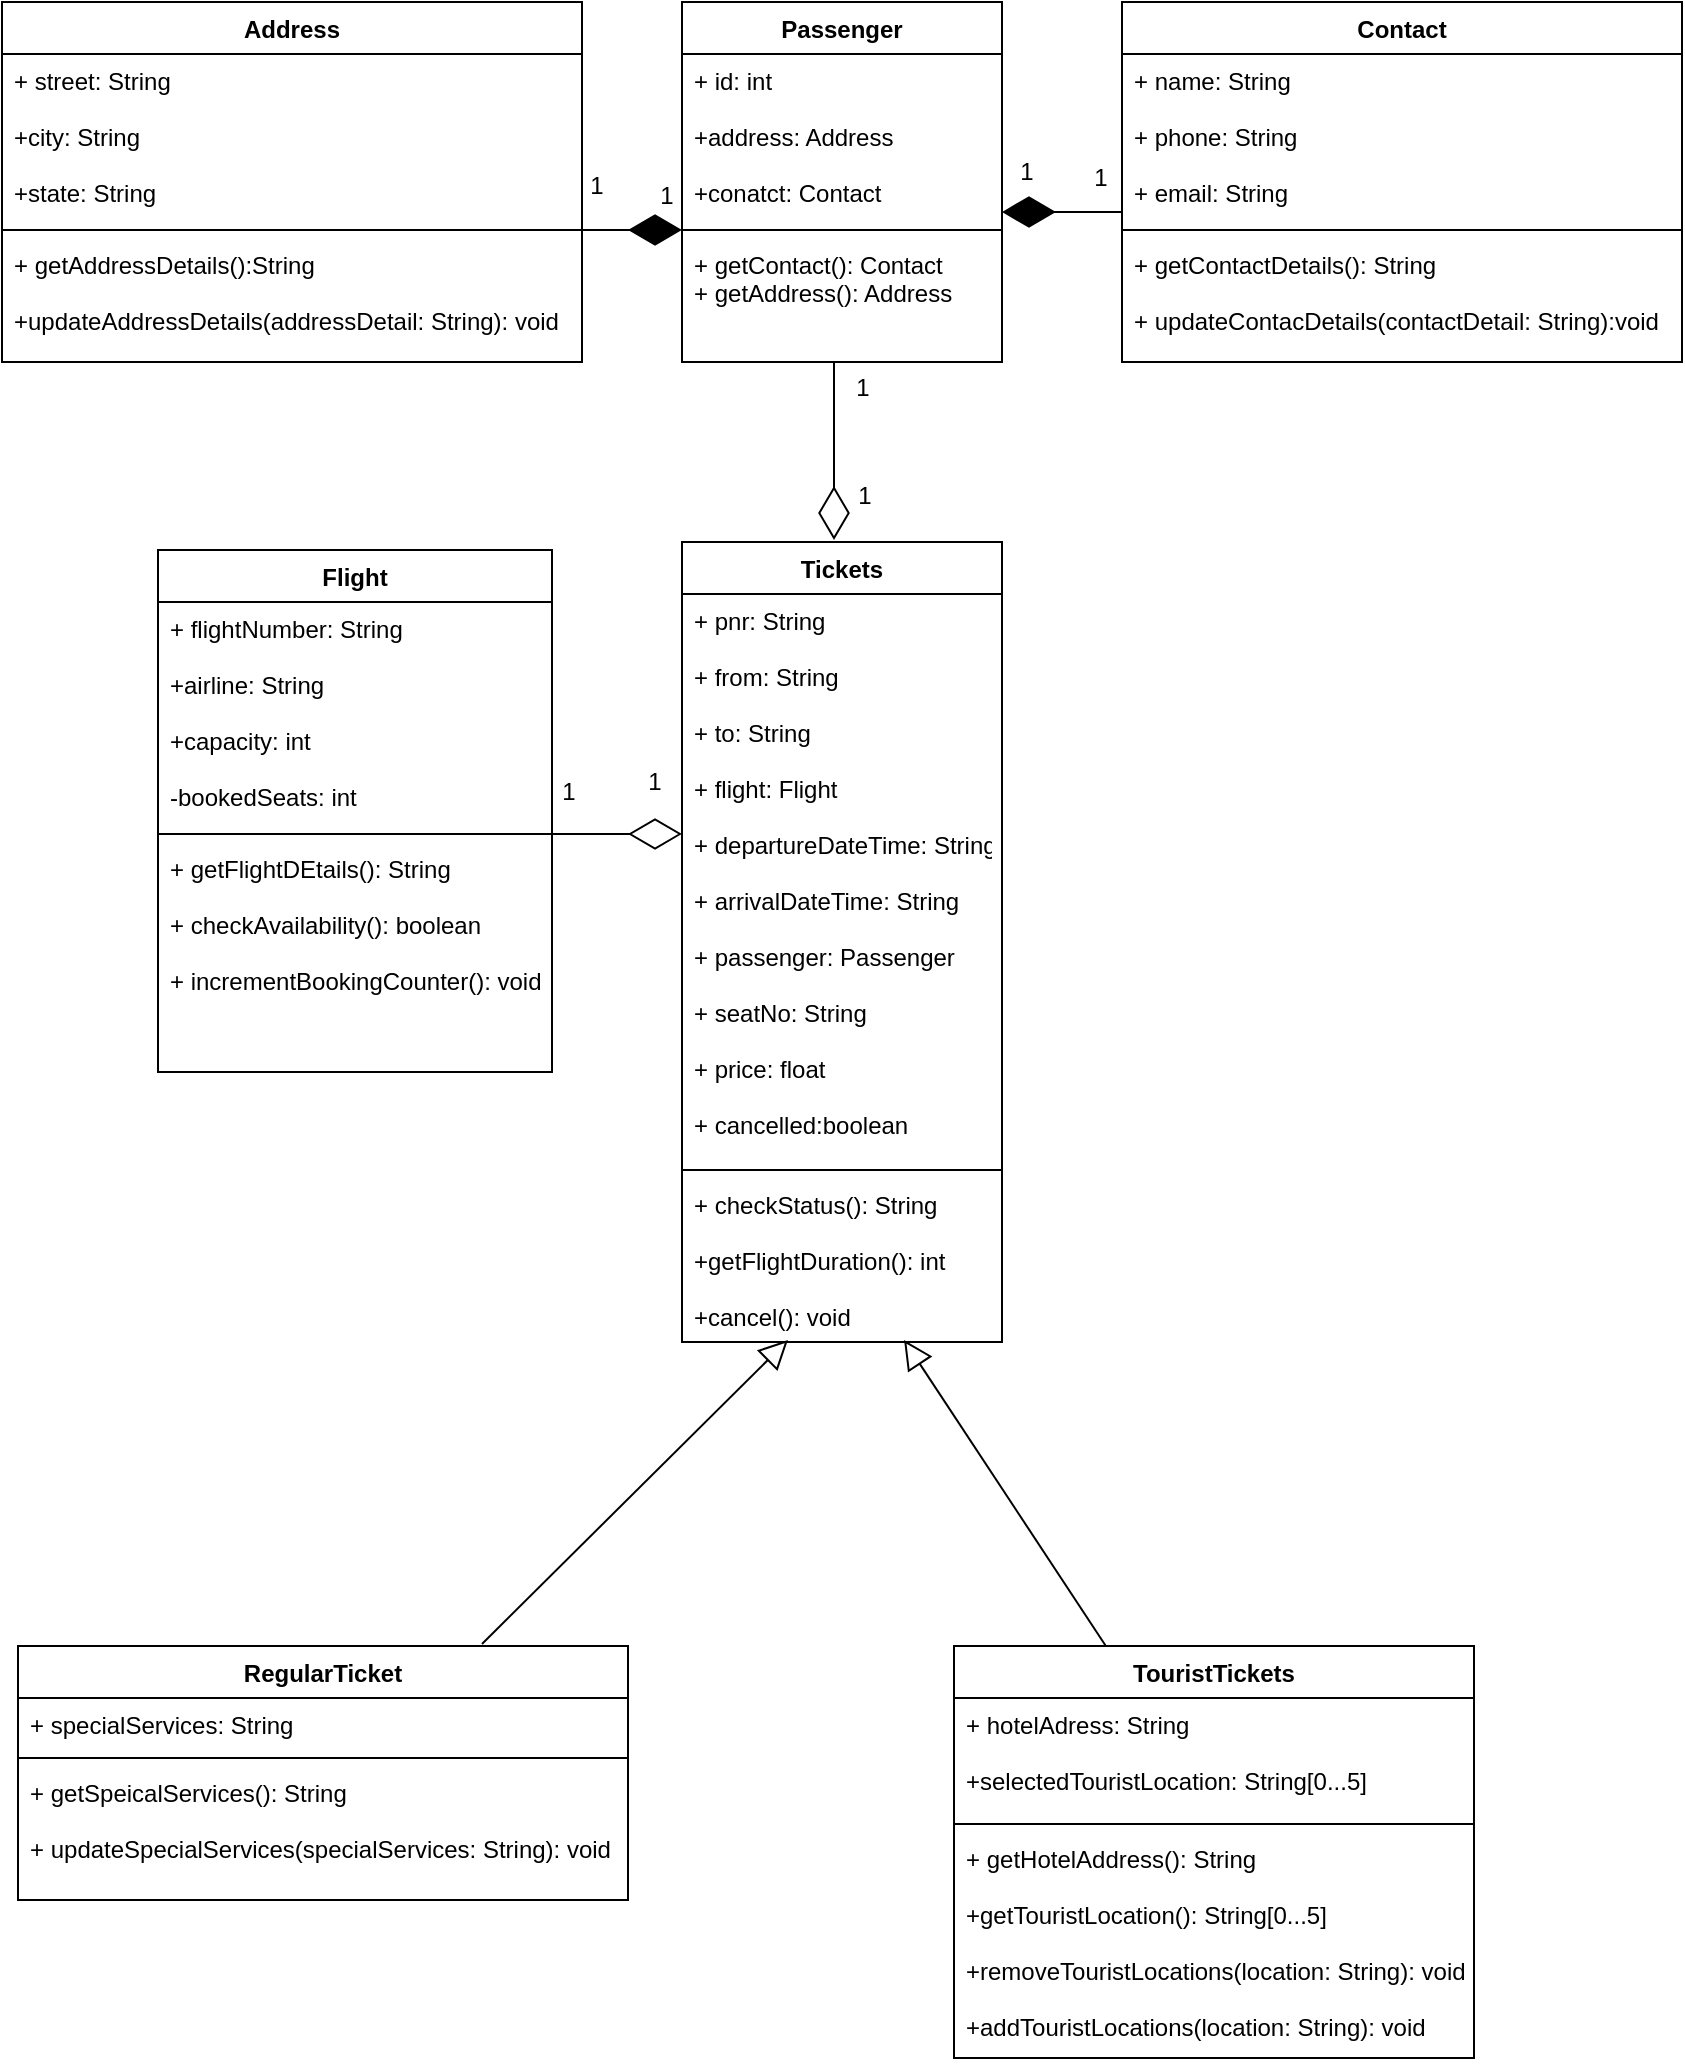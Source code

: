 <mxfile version="14.6.3" type="device"><diagram id="DF7BTEr1FDIvKcy1FoLk" name="Page-1"><mxGraphModel dx="868" dy="520" grid="0" gridSize="10" guides="1" tooltips="1" connect="1" arrows="1" fold="1" page="0" pageScale="1" pageWidth="413" pageHeight="583" math="0" shadow="0"><root><mxCell id="0"/><mxCell id="1" parent="0"/><mxCell id="mBLglTa8eC9f9-06ht0y-1" value="Address" style="swimlane;fontStyle=1;align=center;verticalAlign=top;childLayout=stackLayout;horizontal=1;startSize=26;horizontalStack=0;resizeParent=1;resizeParentMax=0;resizeLast=0;collapsible=1;marginBottom=0;" parent="1" vertex="1"><mxGeometry x="80" y="120" width="290" height="180" as="geometry"/></mxCell><mxCell id="mBLglTa8eC9f9-06ht0y-2" value="+ street: String&#10;&#10;+city: String&#10;&#10;+state: String" style="text;strokeColor=none;fillColor=none;align=left;verticalAlign=top;spacingLeft=4;spacingRight=4;overflow=hidden;rotatable=0;points=[[0,0.5],[1,0.5]];portConstraint=eastwest;" parent="mBLglTa8eC9f9-06ht0y-1" vertex="1"><mxGeometry y="26" width="290" height="84" as="geometry"/></mxCell><mxCell id="mBLglTa8eC9f9-06ht0y-3" value="" style="line;strokeWidth=1;fillColor=none;align=left;verticalAlign=middle;spacingTop=-1;spacingLeft=3;spacingRight=3;rotatable=0;labelPosition=right;points=[];portConstraint=eastwest;" parent="mBLglTa8eC9f9-06ht0y-1" vertex="1"><mxGeometry y="110" width="290" height="8" as="geometry"/></mxCell><mxCell id="mBLglTa8eC9f9-06ht0y-4" value="+ getAddressDetails():String&#10;&#10;+updateAddressDetails(addressDetail: String): void&#10;" style="text;strokeColor=none;fillColor=none;align=left;verticalAlign=top;spacingLeft=4;spacingRight=4;overflow=hidden;rotatable=0;points=[[0,0.5],[1,0.5]];portConstraint=eastwest;" parent="mBLglTa8eC9f9-06ht0y-1" vertex="1"><mxGeometry y="118" width="290" height="62" as="geometry"/></mxCell><mxCell id="mBLglTa8eC9f9-06ht0y-5" value="Contact" style="swimlane;fontStyle=1;align=center;verticalAlign=top;childLayout=stackLayout;horizontal=1;startSize=26;horizontalStack=0;resizeParent=1;resizeParentMax=0;resizeLast=0;collapsible=1;marginBottom=0;" parent="1" vertex="1"><mxGeometry x="640" y="120" width="280" height="180" as="geometry"/></mxCell><mxCell id="mBLglTa8eC9f9-06ht0y-6" value="+ name: String&#10;&#10;+ phone: String&#10;&#10;+ email: String" style="text;strokeColor=none;fillColor=none;align=left;verticalAlign=top;spacingLeft=4;spacingRight=4;overflow=hidden;rotatable=0;points=[[0,0.5],[1,0.5]];portConstraint=eastwest;" parent="mBLglTa8eC9f9-06ht0y-5" vertex="1"><mxGeometry y="26" width="280" height="84" as="geometry"/></mxCell><mxCell id="mBLglTa8eC9f9-06ht0y-7" value="" style="line;strokeWidth=1;fillColor=none;align=left;verticalAlign=middle;spacingTop=-1;spacingLeft=3;spacingRight=3;rotatable=0;labelPosition=right;points=[];portConstraint=eastwest;" parent="mBLglTa8eC9f9-06ht0y-5" vertex="1"><mxGeometry y="110" width="280" height="8" as="geometry"/></mxCell><mxCell id="mBLglTa8eC9f9-06ht0y-8" value="+ getContactDetails(): String&#10;&#10;+ updateContacDetails(contactDetail: String):void" style="text;strokeColor=none;fillColor=none;align=left;verticalAlign=top;spacingLeft=4;spacingRight=4;overflow=hidden;rotatable=0;points=[[0,0.5],[1,0.5]];portConstraint=eastwest;" parent="mBLglTa8eC9f9-06ht0y-5" vertex="1"><mxGeometry y="118" width="280" height="62" as="geometry"/></mxCell><mxCell id="mBLglTa8eC9f9-06ht0y-9" value="Flight" style="swimlane;fontStyle=1;align=center;verticalAlign=top;childLayout=stackLayout;horizontal=1;startSize=26;horizontalStack=0;resizeParent=1;resizeParentMax=0;resizeLast=0;collapsible=1;marginBottom=0;" parent="1" vertex="1"><mxGeometry x="158" y="394" width="197" height="261" as="geometry"/></mxCell><mxCell id="mBLglTa8eC9f9-06ht0y-10" value="+ flightNumber: String&#10;&#10;+airline: String&#10;&#10;+capacity: int&#10;&#10;-bookedSeats: int" style="text;strokeColor=none;fillColor=none;align=left;verticalAlign=top;spacingLeft=4;spacingRight=4;overflow=hidden;rotatable=0;points=[[0,0.5],[1,0.5]];portConstraint=eastwest;" parent="mBLglTa8eC9f9-06ht0y-9" vertex="1"><mxGeometry y="26" width="197" height="112" as="geometry"/></mxCell><mxCell id="mBLglTa8eC9f9-06ht0y-11" value="" style="line;strokeWidth=1;fillColor=none;align=left;verticalAlign=middle;spacingTop=-1;spacingLeft=3;spacingRight=3;rotatable=0;labelPosition=right;points=[];portConstraint=eastwest;" parent="mBLglTa8eC9f9-06ht0y-9" vertex="1"><mxGeometry y="138" width="197" height="8" as="geometry"/></mxCell><mxCell id="mBLglTa8eC9f9-06ht0y-12" value="+ getFlightDEtails(): String&#10;&#10;+ checkAvailability(): boolean&#10;&#10;+ incrementBookingCounter(): void" style="text;strokeColor=none;fillColor=none;align=left;verticalAlign=top;spacingLeft=4;spacingRight=4;overflow=hidden;rotatable=0;points=[[0,0.5],[1,0.5]];portConstraint=eastwest;" parent="mBLglTa8eC9f9-06ht0y-9" vertex="1"><mxGeometry y="146" width="197" height="115" as="geometry"/></mxCell><mxCell id="mBLglTa8eC9f9-06ht0y-13" value="Passenger" style="swimlane;fontStyle=1;align=center;verticalAlign=top;childLayout=stackLayout;horizontal=1;startSize=26;horizontalStack=0;resizeParent=1;resizeParentMax=0;resizeLast=0;collapsible=1;marginBottom=0;" parent="1" vertex="1"><mxGeometry x="420" y="120" width="160" height="180" as="geometry"/></mxCell><mxCell id="mBLglTa8eC9f9-06ht0y-14" value="+ id: int&#10;&#10;+address: Address&#10;&#10;+conatct: Contact" style="text;strokeColor=none;fillColor=none;align=left;verticalAlign=top;spacingLeft=4;spacingRight=4;overflow=hidden;rotatable=0;points=[[0,0.5],[1,0.5]];portConstraint=eastwest;" parent="mBLglTa8eC9f9-06ht0y-13" vertex="1"><mxGeometry y="26" width="160" height="84" as="geometry"/></mxCell><mxCell id="mBLglTa8eC9f9-06ht0y-15" value="" style="line;strokeWidth=1;fillColor=none;align=left;verticalAlign=middle;spacingTop=-1;spacingLeft=3;spacingRight=3;rotatable=0;labelPosition=right;points=[];portConstraint=eastwest;" parent="mBLglTa8eC9f9-06ht0y-13" vertex="1"><mxGeometry y="110" width="160" height="8" as="geometry"/></mxCell><mxCell id="mBLglTa8eC9f9-06ht0y-16" value="+ getContact(): Contact&#10;+ getAddress(): Address&#10;" style="text;strokeColor=none;fillColor=none;align=left;verticalAlign=top;spacingLeft=4;spacingRight=4;overflow=hidden;rotatable=0;points=[[0,0.5],[1,0.5]];portConstraint=eastwest;" parent="mBLglTa8eC9f9-06ht0y-13" vertex="1"><mxGeometry y="118" width="160" height="62" as="geometry"/></mxCell><mxCell id="mBLglTa8eC9f9-06ht0y-21" value="Tickets" style="swimlane;fontStyle=1;align=center;verticalAlign=top;childLayout=stackLayout;horizontal=1;startSize=26;horizontalStack=0;resizeParent=1;resizeParentMax=0;resizeLast=0;collapsible=1;marginBottom=0;" parent="1" vertex="1"><mxGeometry x="420" y="390" width="160" height="400" as="geometry"/></mxCell><mxCell id="mBLglTa8eC9f9-06ht0y-22" value="+ pnr: String&#10;&#10;+ from: String&#10;&#10;+ to: String&#10;&#10;+ flight: Flight&#10;&#10;+ departureDateTime: String&#10;&#10;+ arrivalDateTime: String&#10;&#10;+ passenger: Passenger&#10;&#10;+ seatNo: String&#10;&#10;+ price: float&#10;&#10;+ cancelled:boolean" style="text;strokeColor=none;fillColor=none;align=left;verticalAlign=top;spacingLeft=4;spacingRight=4;overflow=hidden;rotatable=0;points=[[0,0.5],[1,0.5]];portConstraint=eastwest;" parent="mBLglTa8eC9f9-06ht0y-21" vertex="1"><mxGeometry y="26" width="160" height="284" as="geometry"/></mxCell><mxCell id="mBLglTa8eC9f9-06ht0y-23" value="" style="line;strokeWidth=1;fillColor=none;align=left;verticalAlign=middle;spacingTop=-1;spacingLeft=3;spacingRight=3;rotatable=0;labelPosition=right;points=[];portConstraint=eastwest;" parent="mBLglTa8eC9f9-06ht0y-21" vertex="1"><mxGeometry y="310" width="160" height="8" as="geometry"/></mxCell><mxCell id="mBLglTa8eC9f9-06ht0y-24" value="+ checkStatus(): String&#10;&#10;+getFlightDuration(): int&#10;&#10;+cancel(): void" style="text;strokeColor=none;fillColor=none;align=left;verticalAlign=top;spacingLeft=4;spacingRight=4;overflow=hidden;rotatable=0;points=[[0,0.5],[1,0.5]];portConstraint=eastwest;" parent="mBLglTa8eC9f9-06ht0y-21" vertex="1"><mxGeometry y="318" width="160" height="82" as="geometry"/></mxCell><mxCell id="mBLglTa8eC9f9-06ht0y-25" value="RegularTicket" style="swimlane;fontStyle=1;align=center;verticalAlign=top;childLayout=stackLayout;horizontal=1;startSize=26;horizontalStack=0;resizeParent=1;resizeParentMax=0;resizeLast=0;collapsible=1;marginBottom=0;" parent="1" vertex="1"><mxGeometry x="88" y="942" width="305" height="127" as="geometry"/></mxCell><mxCell id="mBLglTa8eC9f9-06ht0y-26" value="+ specialServices: String" style="text;strokeColor=none;fillColor=none;align=left;verticalAlign=top;spacingLeft=4;spacingRight=4;overflow=hidden;rotatable=0;points=[[0,0.5],[1,0.5]];portConstraint=eastwest;" parent="mBLglTa8eC9f9-06ht0y-25" vertex="1"><mxGeometry y="26" width="305" height="26" as="geometry"/></mxCell><mxCell id="mBLglTa8eC9f9-06ht0y-27" value="" style="line;strokeWidth=1;fillColor=none;align=left;verticalAlign=middle;spacingTop=-1;spacingLeft=3;spacingRight=3;rotatable=0;labelPosition=right;points=[];portConstraint=eastwest;" parent="mBLglTa8eC9f9-06ht0y-25" vertex="1"><mxGeometry y="52" width="305" height="8" as="geometry"/></mxCell><mxCell id="mBLglTa8eC9f9-06ht0y-28" value="+ getSpeicalServices(): String&#10;&#10;+ updateSpecialServices(specialServices: String): void" style="text;strokeColor=none;fillColor=none;align=left;verticalAlign=top;spacingLeft=4;spacingRight=4;overflow=hidden;rotatable=0;points=[[0,0.5],[1,0.5]];portConstraint=eastwest;" parent="mBLglTa8eC9f9-06ht0y-25" vertex="1"><mxGeometry y="60" width="305" height="67" as="geometry"/></mxCell><mxCell id="mBLglTa8eC9f9-06ht0y-29" value="TouristTickets" style="swimlane;fontStyle=1;align=center;verticalAlign=top;childLayout=stackLayout;horizontal=1;startSize=26;horizontalStack=0;resizeParent=1;resizeParentMax=0;resizeLast=0;collapsible=1;marginBottom=0;" parent="1" vertex="1"><mxGeometry x="556" y="942" width="260" height="206" as="geometry"/></mxCell><mxCell id="mBLglTa8eC9f9-06ht0y-30" value="+ hotelAdress: String&#10;&#10;+selectedTouristLocation: String[0...5]" style="text;strokeColor=none;fillColor=none;align=left;verticalAlign=top;spacingLeft=4;spacingRight=4;overflow=hidden;rotatable=0;points=[[0,0.5],[1,0.5]];portConstraint=eastwest;" parent="mBLglTa8eC9f9-06ht0y-29" vertex="1"><mxGeometry y="26" width="260" height="59" as="geometry"/></mxCell><mxCell id="mBLglTa8eC9f9-06ht0y-31" value="" style="line;strokeWidth=1;fillColor=none;align=left;verticalAlign=middle;spacingTop=-1;spacingLeft=3;spacingRight=3;rotatable=0;labelPosition=right;points=[];portConstraint=eastwest;" parent="mBLglTa8eC9f9-06ht0y-29" vertex="1"><mxGeometry y="85" width="260" height="8" as="geometry"/></mxCell><mxCell id="mBLglTa8eC9f9-06ht0y-32" value="+ getHotelAddress(): String&#10;&#10;+getTouristLocation(): String[0...5]&#10;&#10;+removeTouristLocations(location: String): void&#10;&#10;+addTouristLocations(location: String): void" style="text;strokeColor=none;fillColor=none;align=left;verticalAlign=top;spacingLeft=4;spacingRight=4;overflow=hidden;rotatable=0;points=[[0,0.5],[1,0.5]];portConstraint=eastwest;" parent="mBLglTa8eC9f9-06ht0y-29" vertex="1"><mxGeometry y="93" width="260" height="113" as="geometry"/></mxCell><mxCell id="jycmgUXN2-TC-VC5AzMo-7" value="" style="endArrow=diamondThin;endFill=1;endSize=24;html=1;" edge="1" parent="1"><mxGeometry width="160" relative="1" as="geometry"><mxPoint x="640" y="225" as="sourcePoint"/><mxPoint x="580" y="225" as="targetPoint"/></mxGeometry></mxCell><mxCell id="jycmgUXN2-TC-VC5AzMo-8" value="" style="endArrow=diamondThin;endFill=1;endSize=24;html=1;" edge="1" parent="1"><mxGeometry width="160" relative="1" as="geometry"><mxPoint x="369" y="234" as="sourcePoint"/><mxPoint x="420" y="234" as="targetPoint"/></mxGeometry></mxCell><mxCell id="jycmgUXN2-TC-VC5AzMo-9" value="1" style="text;html=1;align=center;verticalAlign=middle;resizable=0;points=[];autosize=1;strokeColor=none;" vertex="1" parent="1"><mxGeometry x="403" y="208" width="17" height="18" as="geometry"/></mxCell><mxCell id="jycmgUXN2-TC-VC5AzMo-10" value="1" style="text;html=1;align=center;verticalAlign=middle;resizable=0;points=[];autosize=1;strokeColor=none;" vertex="1" parent="1"><mxGeometry x="368" y="203" width="17" height="18" as="geometry"/></mxCell><mxCell id="jycmgUXN2-TC-VC5AzMo-11" value="1" style="text;html=1;align=center;verticalAlign=middle;resizable=0;points=[];autosize=1;strokeColor=none;" vertex="1" parent="1"><mxGeometry x="620" y="199" width="17" height="18" as="geometry"/></mxCell><mxCell id="jycmgUXN2-TC-VC5AzMo-12" value="1" style="text;html=1;align=center;verticalAlign=middle;resizable=0;points=[];autosize=1;strokeColor=none;" vertex="1" parent="1"><mxGeometry x="583" y="196" width="17" height="18" as="geometry"/></mxCell><mxCell id="jycmgUXN2-TC-VC5AzMo-13" value="" style="endArrow=diamondThin;endFill=0;endSize=24;html=1;" edge="1" parent="1"><mxGeometry width="160" relative="1" as="geometry"><mxPoint x="349" y="536" as="sourcePoint"/><mxPoint x="420" y="536" as="targetPoint"/></mxGeometry></mxCell><mxCell id="jycmgUXN2-TC-VC5AzMo-14" value="1" style="text;html=1;align=center;verticalAlign=middle;resizable=0;points=[];autosize=1;strokeColor=none;" vertex="1" parent="1"><mxGeometry x="354" y="506" width="17" height="18" as="geometry"/></mxCell><mxCell id="jycmgUXN2-TC-VC5AzMo-15" value="1" style="text;html=1;align=center;verticalAlign=middle;resizable=0;points=[];autosize=1;strokeColor=none;" vertex="1" parent="1"><mxGeometry x="397" y="501" width="17" height="18" as="geometry"/></mxCell><mxCell id="jycmgUXN2-TC-VC5AzMo-17" value="" style="endArrow=diamondThin;endFill=0;endSize=24;html=1;" edge="1" parent="1"><mxGeometry width="160" relative="1" as="geometry"><mxPoint x="496" y="300" as="sourcePoint"/><mxPoint x="496" y="389" as="targetPoint"/></mxGeometry></mxCell><mxCell id="jycmgUXN2-TC-VC5AzMo-18" value="1" style="text;html=1;align=center;verticalAlign=middle;resizable=0;points=[];autosize=1;strokeColor=none;" vertex="1" parent="1"><mxGeometry x="501" y="304" width="17" height="18" as="geometry"/></mxCell><mxCell id="jycmgUXN2-TC-VC5AzMo-19" value="1" style="text;html=1;align=center;verticalAlign=middle;resizable=0;points=[];autosize=1;strokeColor=none;" vertex="1" parent="1"><mxGeometry x="502" y="358" width="17" height="18" as="geometry"/></mxCell><mxCell id="jycmgUXN2-TC-VC5AzMo-25" value="" style="endArrow=block;endFill=0;endSize=12;html=1;exitX=0.292;exitY=0;exitDx=0;exitDy=0;exitPerimeter=0;entryX=0.694;entryY=0.988;entryDx=0;entryDy=0;entryPerimeter=0;" edge="1" parent="1" source="mBLglTa8eC9f9-06ht0y-29" target="mBLglTa8eC9f9-06ht0y-24"><mxGeometry width="160" relative="1" as="geometry"><mxPoint x="657" y="935" as="sourcePoint"/><mxPoint x="561" y="854" as="targetPoint"/></mxGeometry></mxCell><mxCell id="jycmgUXN2-TC-VC5AzMo-28" value="" style="endArrow=block;endFill=0;endSize=12;html=1;entryX=0.331;entryY=0.988;entryDx=0;entryDy=0;entryPerimeter=0;" edge="1" parent="1" target="mBLglTa8eC9f9-06ht0y-24"><mxGeometry width="160" relative="1" as="geometry"><mxPoint x="320" y="941" as="sourcePoint"/><mxPoint x="554" y="821" as="targetPoint"/></mxGeometry></mxCell></root></mxGraphModel></diagram></mxfile>